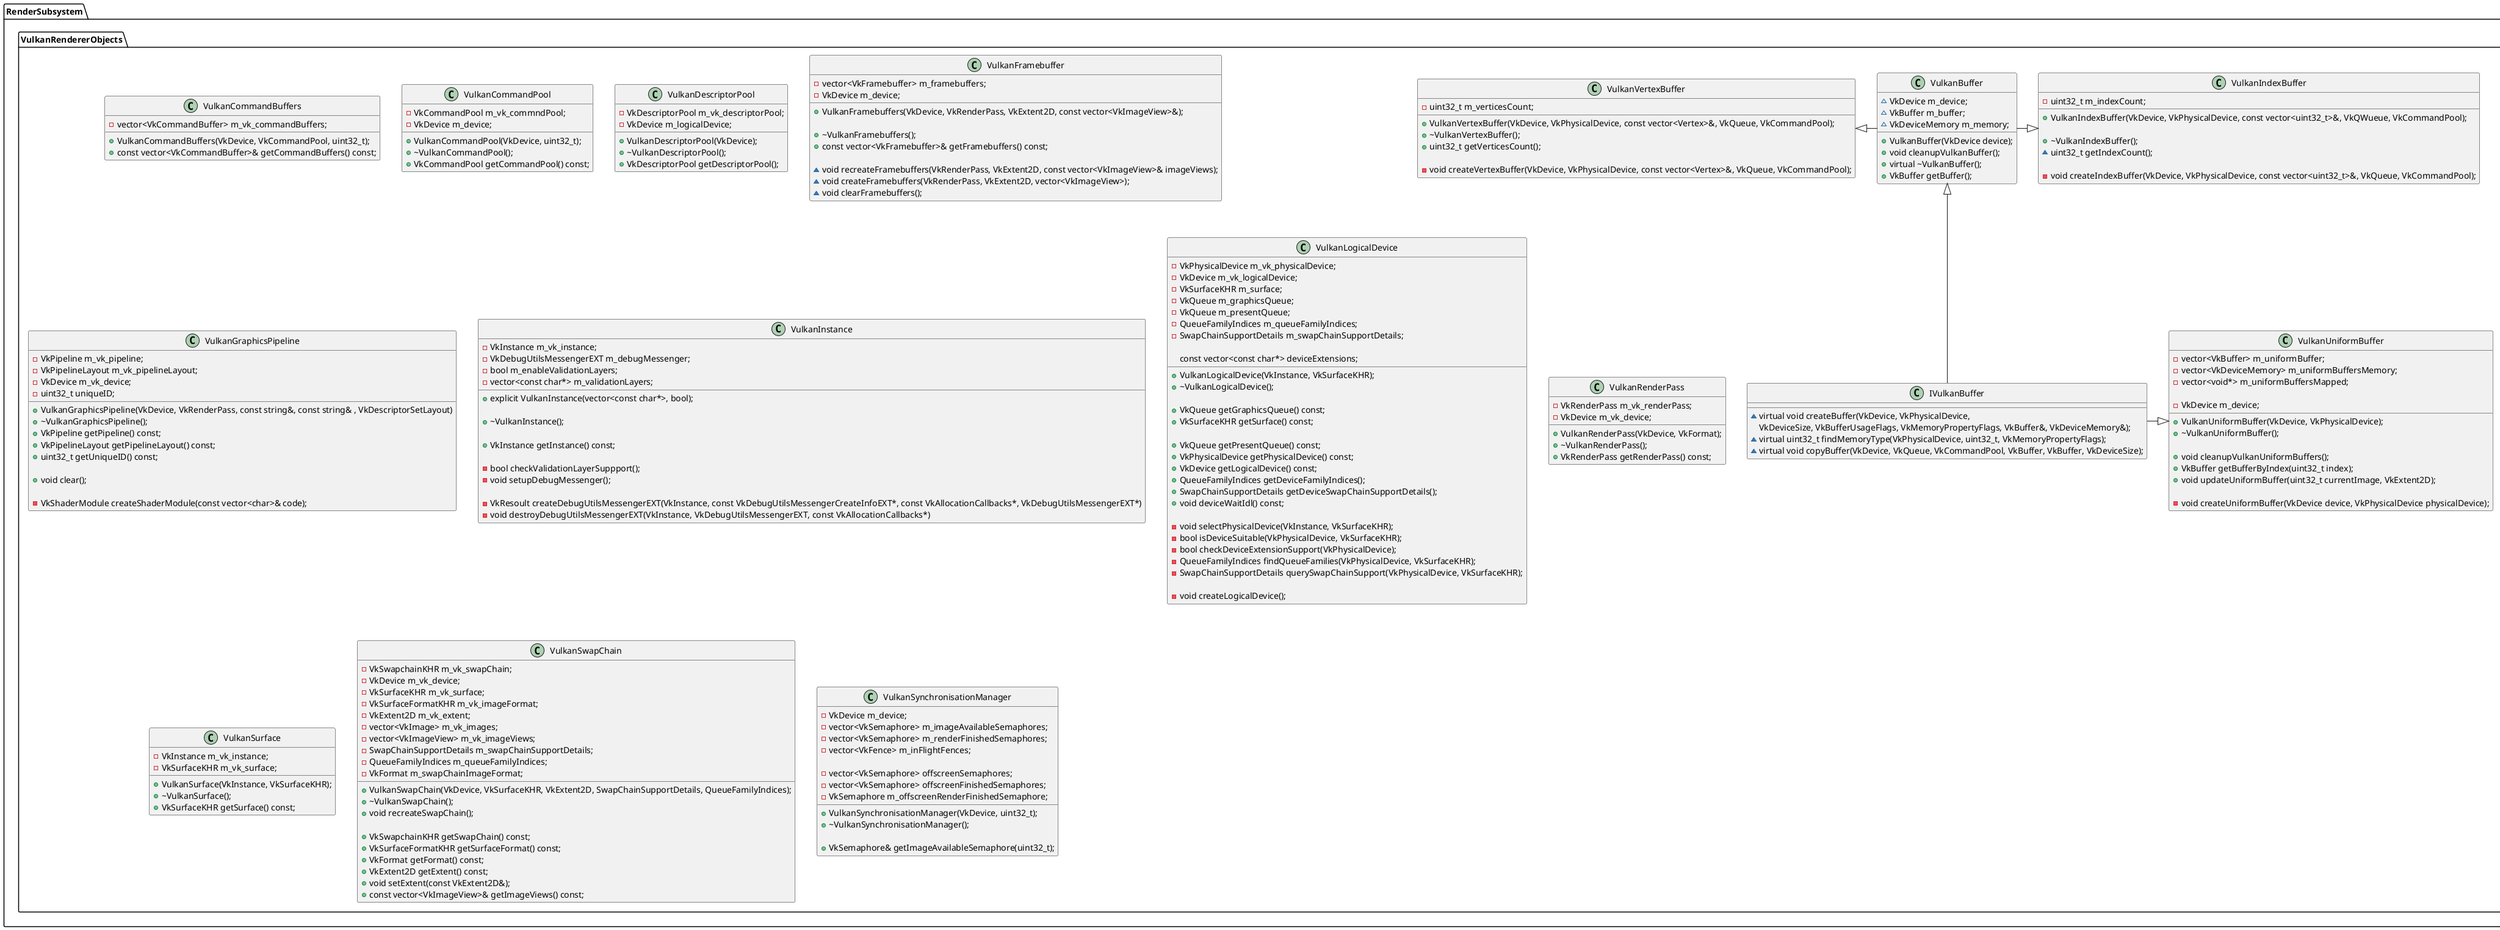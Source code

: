 @startuml
package RenderSubsystem.VulkanRendererObjects
{
    class IVulkanBuffer 
    {
        ~virtual void createBuffer(VkDevice, VkPhysicalDevice, 
        VkDeviceSize, VkBufferUsageFlags, VkMemoryPropertyFlags, VkBuffer&, VkDeviceMemory&);
        ~virtual uint32_t findMemoryType(VkPhysicalDevice, uint32_t, VkMemoryPropertyFlags);
        ~virtual void copyBuffer(VkDevice, VkQueue, VkCommandPool, VkBuffer, VkBuffer, VkDeviceSize);
    }

    class VulkanBuffer 
    {
        ~VkDevice m_device;
        ~VkBuffer m_buffer;
        ~VkDeviceMemory m_memory;

        +VulkanBuffer(VkDevice device);
        +void cleanupVulkanBuffer();
        +virtual ~VulkanBuffer();
        +VkBuffer getBuffer();
    }

    VulkanBuffer <|-down- IVulkanBuffer

    class VulkanCommandBuffers
    {
        -vector<VkCommandBuffer> m_vk_commandBuffers;

        +VulkanCommandBuffers(VkDevice, VkCommandPool, uint32_t);
        +const vector<VkCommandBuffer>& getCommandBuffers() const;
    }

    class VulkanCommandPool
    {
        -VkCommandPool m_vk_commndPool;
        -VkDevice m_device;

        +VulkanCommandPool(VkDevice, uint32_t);
        +~VulkanCommandPool();
        +VkCommandPool getCommandPool() const;
    }

    class VulkanDescriptorPool
    {
        -VkDescriptorPool m_vk_descriptorPool;
        -VkDevice m_logicalDevice;

        +VulkanDescriptorPool(VkDevice);
        +~VulkanDescriptorPool();
        +VkDescriptorPool getDescriptorPool();
    }

    class VulkanFramebuffer
    {
        -vector<VkFramebuffer> m_framebuffers;
        -VkDevice m_device;

        +VulkanFramebuffers(VkDevice, VkRenderPass, VkExtent2D, const vector<VkImageView>&);

        +~VulkanFramebuffers();
        +const vector<VkFramebuffer>& getFramebuffers() const;

        ~void recreateFramebuffers(VkRenderPass, VkExtent2D, const vector<VkImageView>& imageViews);
        ~void createFramebuffers(VkRenderPass, VkExtent2D, vector<VkImageView>);
        ~void clearFramebuffers();
    }

    class VulkanGraphicsPipeline
    {
        -VkPipeline m_vk_pipeline;
        -VkPipelineLayout m_vk_pipelineLayout;
        -VkDevice m_vk_device;
        -uint32_t uniqueID;

        +VulkanGraphicsPipeline(VkDevice, VkRenderPass, const string&, const string& , VkDescriptorSetLayout)
        +~VulkanGraphicsPipeline();
        +VkPipeline getPipeline() const;
        +VkPipelineLayout getPipelineLayout() const;
        +uint32_t getUniqueID() const;

        +void clear();

        -VkShaderModule createShaderModule(const vector<char>& code);
    }

    class VulkanIndexBuffer
    {
        -uint32_t m_indexCount;    

        +VulkanIndexBuffer(VkDevice, VkPhysicalDevice, const vector<uint32_t>&, VkQWueue, VkCommandPool);

        +~VulkanIndexBuffer();
        ~uint32_t getIndexCount();

        -void createIndexBuffer(VkDevice, VkPhysicalDevice, const vector<uint32_t>&, VkQueue, VkCommandPool);
    }
    VulkanIndexBuffer <|-left- VulkanBuffer

    class VulkanInstance
    {
        -VkInstance m_vk_instance;
        -VkDebugUtilsMessengerEXT m_debugMessenger;     
        -bool m_enableValidationLayers;
        -vector<const char*> m_validationLayers;

        +explicit VulkanInstance(vector<const char*>, bool);

        +~VulkanInstance();

        +VkInstance getInstance() const;

        -bool checkValidationLayerSuppport();
        -void setupDebugMessenger();

        -VkResoult createDebugUtilsMessengerEXT(VkInstance, const VkDebugUtilsMessengerCreateInfoEXT*, const VkAllocationCallbacks*, VkDebugUtilsMessengerEXT*)
        -void destroyDebugUtilsMessengerEXT(VkInstance, VkDebugUtilsMessengerEXT, const VkAllocationCallbacks*)
    }

    class VulkanLogicalDevice
    {
        -VkPhysicalDevice m_vk_physicalDevice;
        -VkDevice m_vk_logicalDevice;
        -VkSurfaceKHR m_surface;
        -VkQueue m_graphicsQueue;
        -VkQueue m_presentQueue;
        -QueueFamilyIndices m_queueFamilyIndices;
        -SwapChainSupportDetails m_swapChainSupportDetails;

        const vector<const char*> deviceExtensions;

        +VulkanLogicalDevice(VkInstance, VkSurfaceKHR);
        +~VulkanLogicalDevice();

        +VkQueue getGraphicsQueue() const;
        +VkSurfaceKHR getSurface() const;

        +VkQueue getPresentQueue() const;
        +VkPhysicalDevice getPhysicalDevice() const;
        +VkDevice getLogicalDevice() const;
        +QueueFamilyIndices getDeviceFamilyIndices();
        +SwapChainSupportDetails getDeviceSwapChainSupportDetails();
        +void deviceWaitIdl() const;

        -void selectPhysicalDevice(VkInstance, VkSurfaceKHR);
        -bool isDeviceSuitable(VkPhysicalDevice, VkSurfaceKHR);
        -bool checkDeviceExtensionSupport(VkPhysicalDevice);
        -QueueFamilyIndices findQueueFamilies(VkPhysicalDevice, VkSurfaceKHR);
        -SwapChainSupportDetails querySwapChainSupport(VkPhysicalDevice, VkSurfaceKHR);

        -void createLogicalDevice();
    }

    class VulkanRenderPass
    {
        -VkRenderPass m_vk_renderPass;
        -VkDevice m_vk_device;

        +VulkanRenderPass(VkDevice, VkFormat);
        +~VulkanRenderPass();
        +VkRenderPass getRenderPass() const;
    }

    class VulkanSurface
    {
        -VkInstance m_vk_instance;
        -VkSurfaceKHR m_vk_surface;

        +VulkanSurface(VkInstance, VkSurfaceKHR);
        +~VulkanSurface();
        +VkSurfaceKHR getSurface() const;
    }

    class VulkanSwapChain
    {
        -VkSwapchainKHR m_vk_swapChain;
        -VkDevice m_vk_device;
        -VkSurfaceKHR m_vk_surface;
        -VkSurfaceFormatKHR m_vk_imageFormat;
        -VkExtent2D m_vk_extent;
        -vector<VkImage> m_vk_images;
        -vector<VkImageView> m_vk_imageViews;
        -SwapChainSupportDetails m_swapChainSupportDetails;
        -QueueFamilyIndices m_queueFamilyIndices;
        -VkFormat m_swapChainImageFormat;

        +VulkanSwapChain(VkDevice, VkSurfaceKHR, VkExtent2D, SwapChainSupportDetails, QueueFamilyIndices);
        +~VulkanSwapChain();
        +void recreateSwapChain();

        +VkSwapchainKHR getSwapChain() const;
        +VkSurfaceFormatKHR getSurfaceFormat() const;
        +VkFormat getFormat() const;
        +VkExtent2D getExtent() const;
        +void setExtent(const VkExtent2D&);
        +const vector<VkImageView>& getImageViews() const;
    }
    class VulkanSynchronisationManager
    {
        -VkDevice m_device; 
        -vector<VkSemaphore> m_imageAvailableSemaphores; 
        -vector<VkSemaphore> m_renderFinishedSemaphores; 
        -vector<VkFence> m_inFlightFences; 

        -vector<VkSemaphore> offscreenSemaphores;
        -vector<VkSemaphore> offscreenFinishedSemaphores;
        -VkSemaphore m_offscreenRenderFinishedSemaphore;


        +VulkanSynchronisationManager(VkDevice, uint32_t);
        +~VulkanSynchronisationManager();

        +VkSemaphore& getImageAvailableSemaphore(uint32_t);


    }

    class VulkanUniformBuffer 
    {
        -vector<VkBuffer> m_uniformBuffer;
        -vector<VkDeviceMemory> m_uniformBuffersMemory;
        -vector<void*> m_uniformBuffersMapped;

        -VkDevice m_device;

        +VulkanUniformBuffer(VkDevice, VkPhysicalDevice);
        +~VulkanUniformBuffer();

        +void cleanupVulkanUniformBuffers();
        +VkBuffer getBufferByIndex(uint32_t index);
        +void updateUniformBuffer(uint32_t currentImage, VkExtent2D);
        
        -void createUniformBuffer(VkDevice device, VkPhysicalDevice physicalDevice);
    }

    VulkanUniformBuffer <|-left- IVulkanBuffer

    class VulkanVertexBuffer
    {
        -uint32_t m_verticesCount;

        +VulkanVertexBuffer(VkDevice, VkPhysicalDevice, const vector<Vertex>&, VkQueue, VkCommandPool);
        +~VulkanVertexBuffer();
        +uint32_t getVerticesCount();

        -void createVertexBuffer(VkDevice, VkPhysicalDevice, const vector<Vertex>&, VkQueue, VkCommandPool);
    }

    VulkanVertexBuffer <|-right- VulkanBuffer
}
@enduml